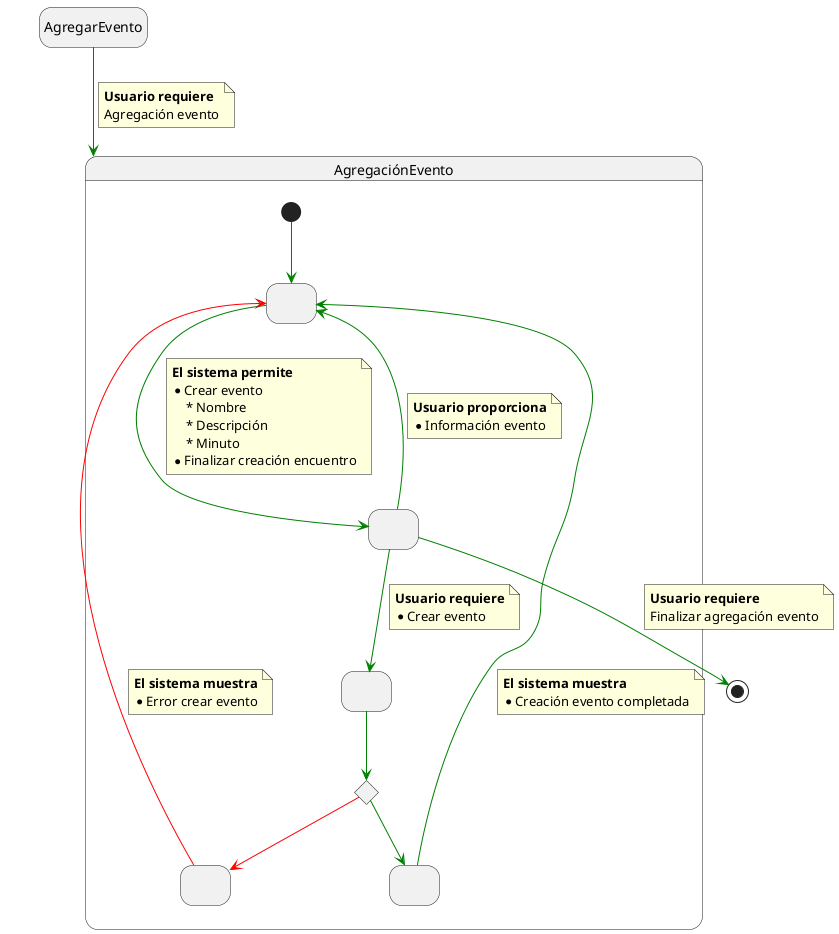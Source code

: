 @startuml 

hide empty description

State AgregarEvento

State AgregaciónEvento{ 

  State state1 as " "
  State state2 as " "
  State state3 as " "
  State state4 as " "
  State state5 as " "


  state c <<choice>>

  [*] -[#green]-> state1

  state1-[#green]-> state2

  note on link 
    <b>El sistema permite
    * Crear evento
        * Nombre
        * Descripción
        * Minuto
    * Finalizar creación encuentro
  end note

  state2 -[#green]-> state1
 
  note on link 
    <b>Usuario proporciona
    * Información evento
  end note

  state2 -[#green]-> state3
  
  note on link 
    <b>Usuario requiere
    * Crear evento
  end note

  state3 -[#green]-> c

  c -[#green]-> state4

  state4 -[#green]-> state1
  
  note on link 
    <b>El sistema muestra
    * Creación evento completada
  end note

  c-[#red]-> state5

  state5 -l[#red]-> state1

  note on link 
    <b>El sistema muestra
    * Error crear evento
  end note


} 

AgregarEvento-[#green]-> AgregaciónEvento

note on link
 <b>Usuario requiere
 Agregación evento
end note

state2 -[#green]-> [*] 

note on link
 <b>Usuario requiere
 Finalizar agregación evento
end note

@enduml
